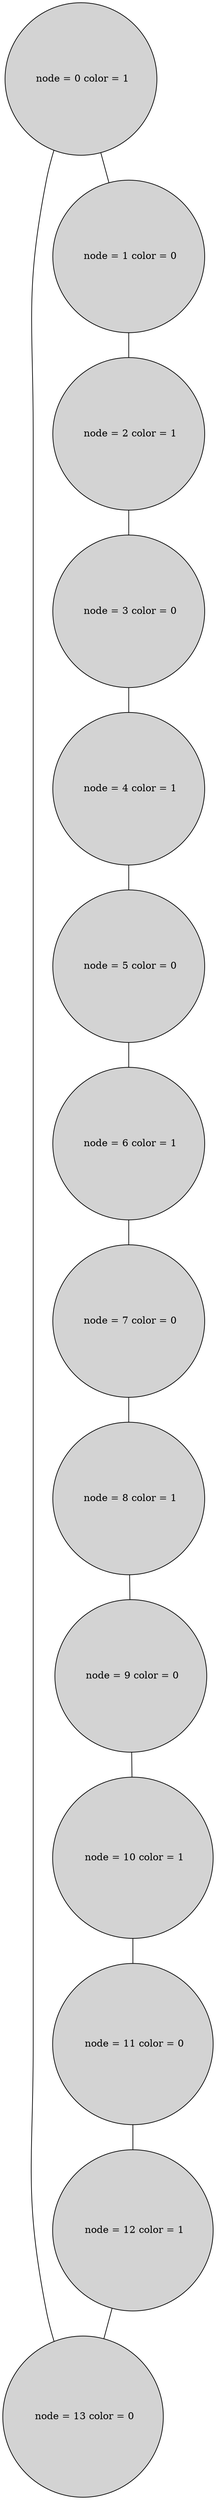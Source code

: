 graph G { 
graph [splines = true] node [height=0.4 shape=circle style=filled]
13 [ label= " node = 13 color = 0"] ;
11 [ label= " node = 11 color = 0"] ;
12 [ label= " node = 12 color = 1"] ;
3 [ label= " node = 3 color = 0"] ;
2 [ label= " node = 2 color = 1"] ;
10 [ label= " node = 10 color = 1"] ;
1 [ label= " node = 1 color = 0"] ;
0 [ label= " node = 0 color = 1"] ;
7 [ label= " node = 7 color = 0"] ;
6 [ label= " node = 6 color = 1"] ;
5 [ label= " node = 5 color = 0"] ;
4 [ label= " node = 4 color = 1"] ;
9 [ label= " node = 9 color = 0"] ;
8 [ label= " node = 8 color = 1"] ;
11 -- 12;
12 -- 13;
3 -- 4;
2 -- 3;
10 -- 11;
1 -- 2;
0 -- 1;
0 -- 13;
7 -- 8;
6 -- 7;
5 -- 6;
4 -- 5;
9 -- 10;
8 -- 9;
}